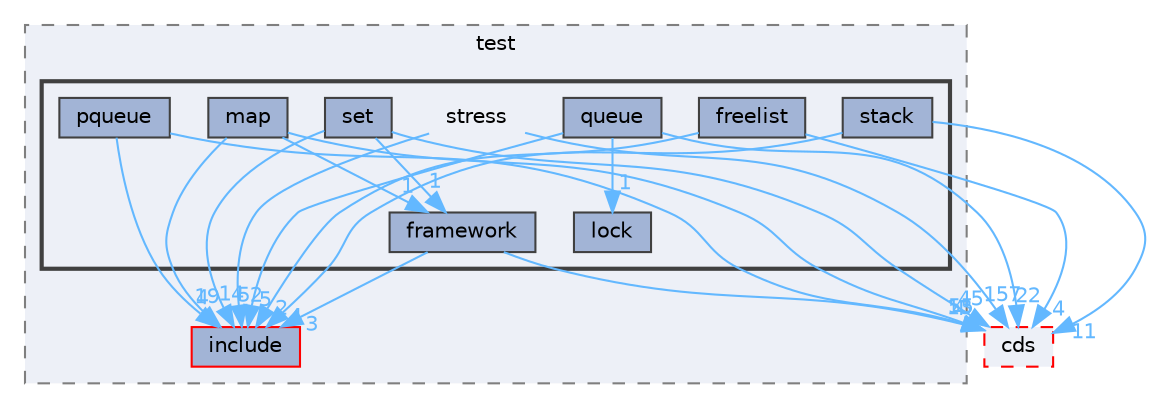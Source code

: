 digraph "external/libcds/test/stress"
{
 // LATEX_PDF_SIZE
  bgcolor="transparent";
  edge [fontname=Helvetica,fontsize=10,labelfontname=Helvetica,labelfontsize=10];
  node [fontname=Helvetica,fontsize=10,shape=box,height=0.2,width=0.4];
  compound=true
  subgraph clusterdir_311d854e0061d88b3630476bf45e3155 {
    graph [ bgcolor="#edf0f7", pencolor="grey50", label="test", fontname=Helvetica,fontsize=10 style="filled,dashed", URL="dir_311d854e0061d88b3630476bf45e3155.html",tooltip=""]
  dir_e8e86015120c09f6a7f42026ab4ce0a2 [label="include", fillcolor="#a2b4d6", color="red", style="filled", URL="dir_e8e86015120c09f6a7f42026ab4ce0a2.html",tooltip=""];
  subgraph clusterdir_9f5f38d12d77b88ddd9d791ef824d27f {
    graph [ bgcolor="#edf0f7", pencolor="grey25", label="", fontname=Helvetica,fontsize=10 style="filled,bold", URL="dir_9f5f38d12d77b88ddd9d791ef824d27f.html",tooltip=""]
    dir_9f5f38d12d77b88ddd9d791ef824d27f [shape=plaintext, label="stress"];
  dir_b50ac92f5af1374060f07c92bc91f31c [label="framework", fillcolor="#a2b4d6", color="grey25", style="filled", URL="dir_b50ac92f5af1374060f07c92bc91f31c.html",tooltip=""];
  dir_74b48b9f3070a2df433118c436a635b8 [label="freelist", fillcolor="#a2b4d6", color="grey25", style="filled", URL="dir_74b48b9f3070a2df433118c436a635b8.html",tooltip=""];
  dir_30aaa8a4d88f5699c7812fde8b1f058b [label="lock", fillcolor="#a2b4d6", color="grey25", style="filled", URL="dir_30aaa8a4d88f5699c7812fde8b1f058b.html",tooltip=""];
  dir_bbbed77a44dcb5e01806f53631a2b293 [label="map", fillcolor="#a2b4d6", color="grey25", style="filled", URL="dir_bbbed77a44dcb5e01806f53631a2b293.html",tooltip=""];
  dir_80369522132a1c926e652721396aa97d [label="pqueue", fillcolor="#a2b4d6", color="grey25", style="filled", URL="dir_80369522132a1c926e652721396aa97d.html",tooltip=""];
  dir_cf6c0c398c2b41c32be9e9158d4ea9fb [label="queue", fillcolor="#a2b4d6", color="grey25", style="filled", URL="dir_cf6c0c398c2b41c32be9e9158d4ea9fb.html",tooltip=""];
  dir_6cd1720c94157b6237a5350fa8110395 [label="set", fillcolor="#a2b4d6", color="grey25", style="filled", URL="dir_6cd1720c94157b6237a5350fa8110395.html",tooltip=""];
  dir_d62000afae5b12becba2c78d1fc5e61d [label="stack", fillcolor="#a2b4d6", color="grey25", style="filled", URL="dir_d62000afae5b12becba2c78d1fc5e61d.html",tooltip=""];
  }
  }
  dir_fcf032bbf40cb4a20f944ac15896063c [label="cds", fillcolor="#edf0f7", color="red", style="filled,dashed", URL="dir_fcf032bbf40cb4a20f944ac15896063c.html",tooltip=""];
  dir_9f5f38d12d77b88ddd9d791ef824d27f->dir_e8e86015120c09f6a7f42026ab4ce0a2 [headlabel="52", labeldistance=1.5 headhref="dir_000795_000382.html" href="dir_000795_000382.html" color="steelblue1" fontcolor="steelblue1"];
  dir_9f5f38d12d77b88ddd9d791ef824d27f->dir_fcf032bbf40cb4a20f944ac15896063c [headlabel="157", labeldistance=1.5 headhref="dir_000795_000111.html" href="dir_000795_000111.html" color="steelblue1" fontcolor="steelblue1"];
  dir_b50ac92f5af1374060f07c92bc91f31c->dir_e8e86015120c09f6a7f42026ab4ce0a2 [headlabel="3", labeldistance=1.5 headhref="dir_000331_000382.html" href="dir_000331_000382.html" color="steelblue1" fontcolor="steelblue1"];
  dir_b50ac92f5af1374060f07c92bc91f31c->dir_fcf032bbf40cb4a20f944ac15896063c [headlabel="4", labeldistance=1.5 headhref="dir_000331_000111.html" href="dir_000331_000111.html" color="steelblue1" fontcolor="steelblue1"];
  dir_74b48b9f3070a2df433118c436a635b8->dir_e8e86015120c09f6a7f42026ab4ce0a2 [headlabel="2", labeldistance=1.5 headhref="dir_000334_000382.html" href="dir_000334_000382.html" color="steelblue1" fontcolor="steelblue1"];
  dir_74b48b9f3070a2df433118c436a635b8->dir_fcf032bbf40cb4a20f944ac15896063c [headlabel="4", labeldistance=1.5 headhref="dir_000334_000111.html" href="dir_000334_000111.html" color="steelblue1" fontcolor="steelblue1"];
  dir_bbbed77a44dcb5e01806f53631a2b293->dir_b50ac92f5af1374060f07c92bc91f31c [headlabel="1", labeldistance=1.5 headhref="dir_000472_000331.html" href="dir_000472_000331.html" color="steelblue1" fontcolor="steelblue1"];
  dir_bbbed77a44dcb5e01806f53631a2b293->dir_e8e86015120c09f6a7f42026ab4ce0a2 [headlabel="19", labeldistance=1.5 headhref="dir_000472_000382.html" href="dir_000472_000382.html" color="steelblue1" fontcolor="steelblue1"];
  dir_bbbed77a44dcb5e01806f53631a2b293->dir_fcf032bbf40cb4a20f944ac15896063c [headlabel="55", labeldistance=1.5 headhref="dir_000472_000111.html" href="dir_000472_000111.html" color="steelblue1" fontcolor="steelblue1"];
  dir_80369522132a1c926e652721396aa97d->dir_e8e86015120c09f6a7f42026ab4ce0a2 [headlabel="4", labeldistance=1.5 headhref="dir_000562_000382.html" href="dir_000562_000382.html" color="steelblue1" fontcolor="steelblue1"];
  dir_80369522132a1c926e652721396aa97d->dir_fcf032bbf40cb4a20f944ac15896063c [headlabel="13", labeldistance=1.5 headhref="dir_000562_000111.html" href="dir_000562_000111.html" color="steelblue1" fontcolor="steelblue1"];
  dir_cf6c0c398c2b41c32be9e9158d4ea9fb->dir_30aaa8a4d88f5699c7812fde8b1f058b [headlabel="1", labeldistance=1.5 headhref="dir_000594_000459.html" href="dir_000594_000459.html" color="steelblue1" fontcolor="steelblue1"];
  dir_cf6c0c398c2b41c32be9e9158d4ea9fb->dir_e8e86015120c09f6a7f42026ab4ce0a2 [headlabel="5", labeldistance=1.5 headhref="dir_000594_000382.html" href="dir_000594_000382.html" color="steelblue1" fontcolor="steelblue1"];
  dir_cf6c0c398c2b41c32be9e9158d4ea9fb->dir_fcf032bbf40cb4a20f944ac15896063c [headlabel="22", labeldistance=1.5 headhref="dir_000594_000111.html" href="dir_000594_000111.html" color="steelblue1" fontcolor="steelblue1"];
  dir_6cd1720c94157b6237a5350fa8110395->dir_b50ac92f5af1374060f07c92bc91f31c [headlabel="1", labeldistance=1.5 headhref="dir_000652_000331.html" href="dir_000652_000331.html" color="steelblue1" fontcolor="steelblue1"];
  dir_6cd1720c94157b6237a5350fa8110395->dir_e8e86015120c09f6a7f42026ab4ce0a2 [headlabel="14", labeldistance=1.5 headhref="dir_000652_000382.html" href="dir_000652_000382.html" color="steelblue1" fontcolor="steelblue1"];
  dir_6cd1720c94157b6237a5350fa8110395->dir_fcf032bbf40cb4a20f944ac15896063c [headlabel="45", labeldistance=1.5 headhref="dir_000652_000111.html" href="dir_000652_000111.html" color="steelblue1" fontcolor="steelblue1"];
  dir_d62000afae5b12becba2c78d1fc5e61d->dir_e8e86015120c09f6a7f42026ab4ce0a2 [headlabel="4", labeldistance=1.5 headhref="dir_000787_000382.html" href="dir_000787_000382.html" color="steelblue1" fontcolor="steelblue1"];
  dir_d62000afae5b12becba2c78d1fc5e61d->dir_fcf032bbf40cb4a20f944ac15896063c [headlabel="11", labeldistance=1.5 headhref="dir_000787_000111.html" href="dir_000787_000111.html" color="steelblue1" fontcolor="steelblue1"];
}
